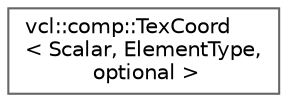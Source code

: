 digraph "Graphical Class Hierarchy"
{
 // LATEX_PDF_SIZE
  bgcolor="transparent";
  edge [fontname=Helvetica,fontsize=10,labelfontname=Helvetica,labelfontsize=10];
  node [fontname=Helvetica,fontsize=10,shape=box,height=0.2,width=0.4];
  rankdir="LR";
  Node0 [label="vcl::comp::TexCoord\l\< Scalar, ElementType,\l optional \>",height=0.2,width=0.4,color="grey40", fillcolor="white", style="filled",URL="$classvcl_1_1comp_1_1TexCoord.html",tooltip=" "];
}
